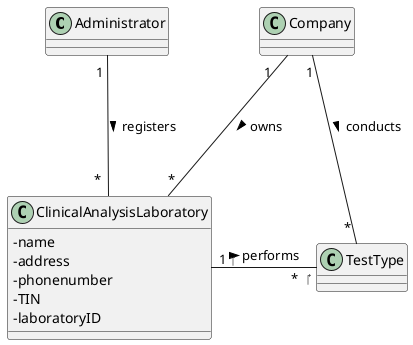 @startuml
skinparam classAttributeIconSize 0

class Administrator
class Company
class ClinicalAnalysisLaboratory {
-name
-address
-phonenumber
-TIN
-laboratoryID
}
class TestType

Administrator "1 "---" *  " ClinicalAnalysisLaboratory : registers >
Company "1   " --- "*" ClinicalAnalysisLaboratory: owns >
Company "1" --- " * " TestType: conducts >
ClinicalAnalysisLaboratory "1  ‎ " - " *   ‎" TestType : performs >
@enduml